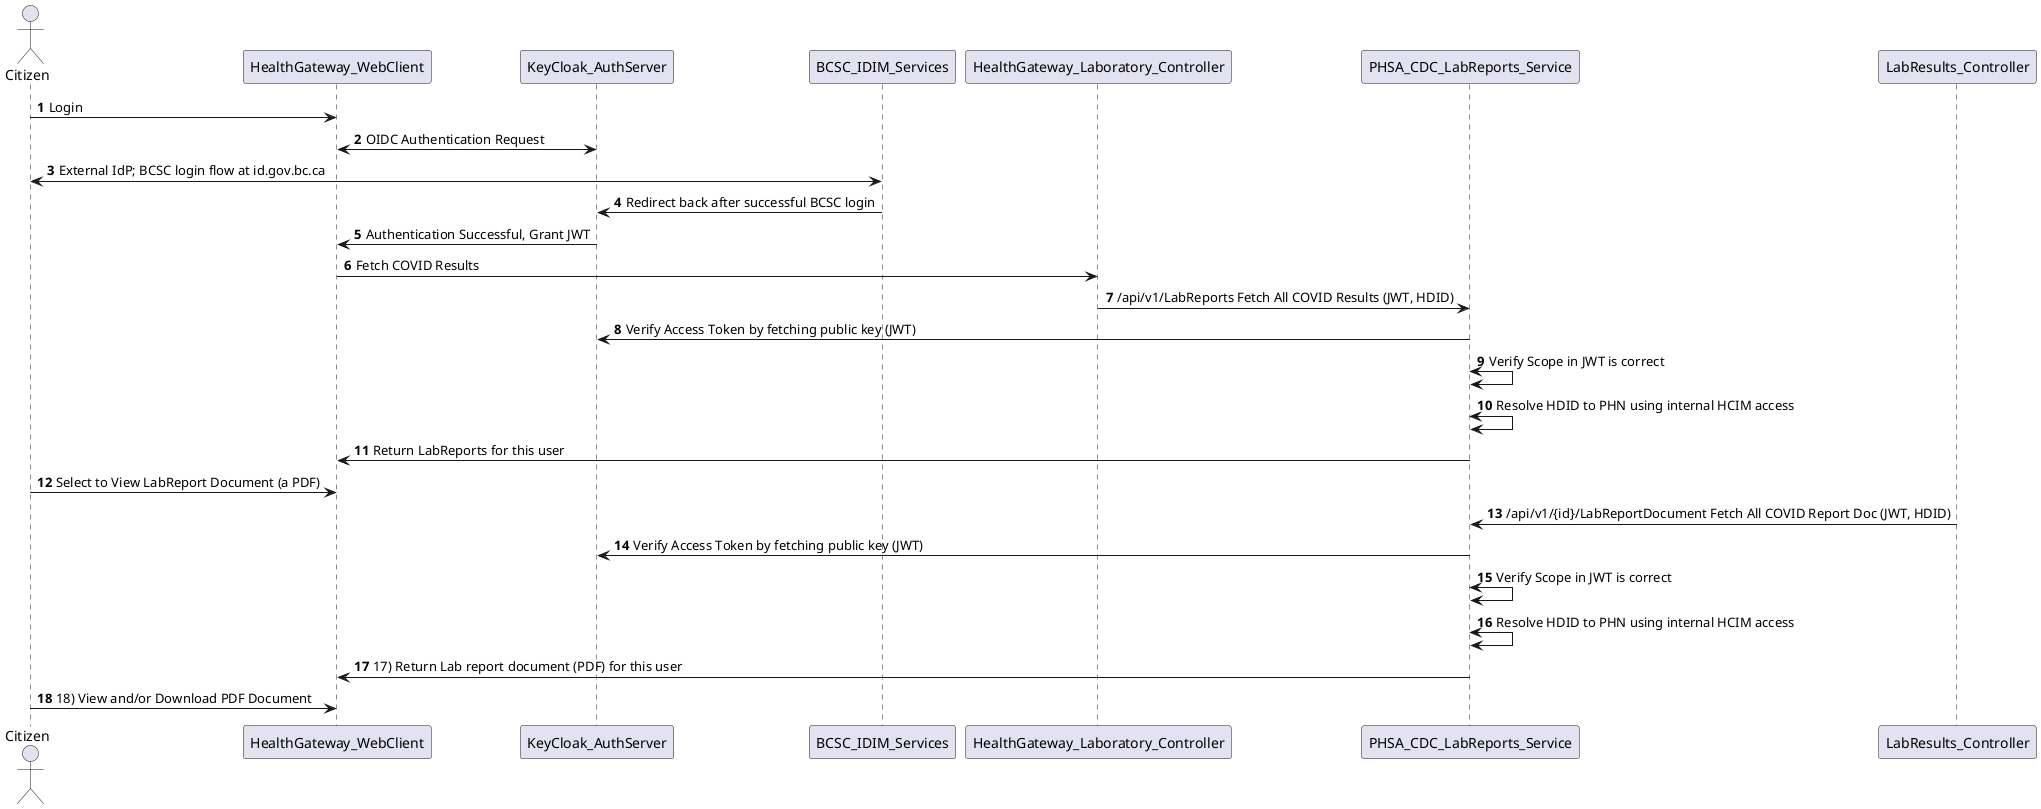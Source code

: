@startuml PHSA_CDC_LabResults_Flow
autonumber
actor Citizen
Citizen -> HealthGateway_WebClient : Login
HealthGateway_WebClient <-> KeyCloak_AuthServer : OIDC Authentication Request
Citizen <-> BCSC_IDIM_Services : External IdP; BCSC login flow at id.gov.bc.ca
BCSC_IDIM_Services -> KeyCloak_AuthServer : Redirect back after successful BCSC login
HealthGateway_WebClient <- KeyCloak_AuthServer : Authentication Successful, Grant JWT
HealthGateway_WebClient -> HealthGateway_Laboratory_Controller : Fetch COVID Results
HealthGateway_Laboratory_Controller -> PHSA_CDC_LabReports_Service : /api/v1/LabReports Fetch All COVID Results (JWT, HDID)
PHSA_CDC_LabReports_Service -> KeyCloak_AuthServer : Verify Access Token by fetching public key (JWT)
PHSA_CDC_LabReports_Service <-> PHSA_CDC_LabReports_Service : Verify Scope in JWT is correct
PHSA_CDC_LabReports_Service <-> PHSA_CDC_LabReports_Service :  Resolve HDID to PHN using internal HCIM access
HealthGateway_WebClient <- PHSA_CDC_LabReports_Service :  Return LabReports for this user
Citizen -> HealthGateway_WebClient : Select to View LabReport Document (a PDF)
LabResults_Controller -> PHSA_CDC_LabReports_Service:  /api/v1/{id}/LabReportDocument Fetch All COVID Report Doc (JWT, HDID)
PHSA_CDC_LabReports_Service -> KeyCloak_AuthServer : Verify Access Token by fetching public key (JWT)
PHSA_CDC_LabReports_Service <-> PHSA_CDC_LabReports_Service : Verify Scope in JWT is correct
PHSA_CDC_LabReports_Service <-> PHSA_CDC_LabReports_Service : Resolve HDID to PHN using internal HCIM access
HealthGateway_WebClient <- PHSA_CDC_LabReports_Service : 17) Return Lab report document (PDF) for this user
Citizen -> HealthGateway_WebClient : 18) View and/or Download PDF Document
@enduml
